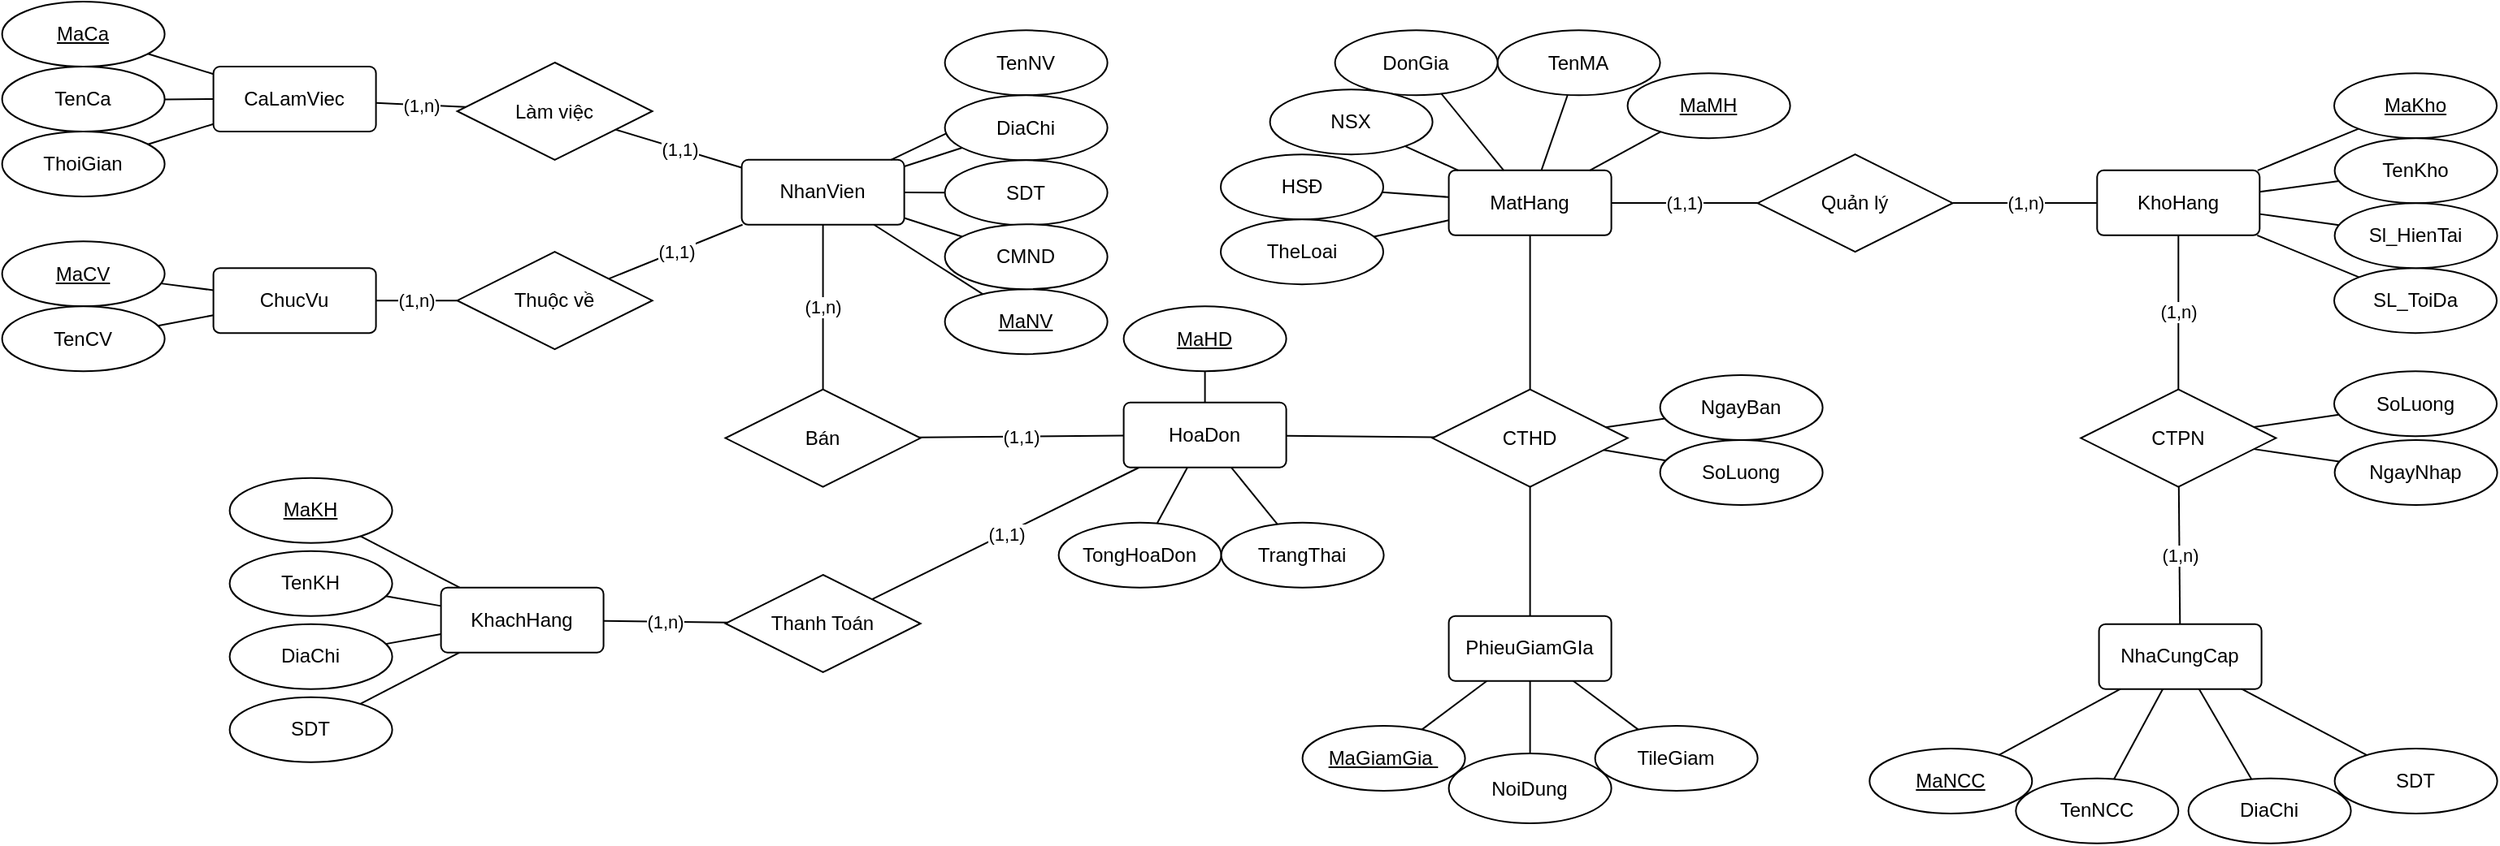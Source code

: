 <mxfile version="16.5.1" type="device"><diagram id="6a1bHGBGVH5mavBtbU1z" name="Page-1"><mxGraphModel dx="3157" dy="431" grid="1" gridSize="10" guides="1" tooltips="1" connect="1" arrows="1" fold="1" page="1" pageScale="1" pageWidth="850" pageHeight="1100" math="0" shadow="0"><root><mxCell id="0"/><mxCell id="1" parent="0"/><mxCell id="poZt6NunCKHWM1fJ1-xE-1" value="(1,n)" style="rounded=0;orthogonalLoop=1;jettySize=auto;html=1;endArrow=none;endFill=0;" edge="1" parent="1" source="poZt6NunCKHWM1fJ1-xE-3" target="poZt6NunCKHWM1fJ1-xE-11"><mxGeometry relative="1" as="geometry"/></mxCell><mxCell id="poZt6NunCKHWM1fJ1-xE-2" value="(1,1)" style="edgeStyle=none;rounded=0;orthogonalLoop=1;jettySize=auto;html=1;endArrow=none;endFill=0;" edge="1" parent="1" source="poZt6NunCKHWM1fJ1-xE-3" target="poZt6NunCKHWM1fJ1-xE-21"><mxGeometry relative="1" as="geometry"/></mxCell><mxCell id="poZt6NunCKHWM1fJ1-xE-3" value="NhanVien" style="rounded=1;arcSize=10;whiteSpace=wrap;html=1;align=center;" vertex="1" parent="1"><mxGeometry x="130.3" y="1507.39" width="100" height="40" as="geometry"/></mxCell><mxCell id="poZt6NunCKHWM1fJ1-xE-4" value="(1,n)" style="edgeStyle=none;rounded=0;orthogonalLoop=1;jettySize=auto;html=1;endArrow=none;endFill=0;" edge="1" parent="1" source="poZt6NunCKHWM1fJ1-xE-5" target="poZt6NunCKHWM1fJ1-xE-7"><mxGeometry relative="1" as="geometry"><mxPoint x="-42.201" y="1579.999" as="targetPoint"/></mxGeometry></mxCell><mxCell id="poZt6NunCKHWM1fJ1-xE-5" value="ChucVu" style="rounded=1;arcSize=10;whiteSpace=wrap;html=1;align=center;" vertex="1" parent="1"><mxGeometry x="-194.7" y="1574.07" width="100" height="40" as="geometry"/></mxCell><mxCell id="poZt6NunCKHWM1fJ1-xE-6" value="(1,1)" style="edgeStyle=none;rounded=0;orthogonalLoop=1;jettySize=auto;html=1;endArrow=none;endFill=0;" edge="1" parent="1" source="poZt6NunCKHWM1fJ1-xE-7" target="poZt6NunCKHWM1fJ1-xE-3"><mxGeometry relative="1" as="geometry"/></mxCell><mxCell id="poZt6NunCKHWM1fJ1-xE-7" value="Thuộc về" style="shape=rhombus;perimeter=rhombusPerimeter;whiteSpace=wrap;html=1;align=center;" vertex="1" parent="1"><mxGeometry x="-44.7" y="1564.07" width="120" height="60" as="geometry"/></mxCell><mxCell id="poZt6NunCKHWM1fJ1-xE-8" style="edgeStyle=none;rounded=0;orthogonalLoop=1;jettySize=auto;html=1;endArrow=none;endFill=0;" edge="1" parent="1" source="poZt6NunCKHWM1fJ1-xE-9" target="poZt6NunCKHWM1fJ1-xE-18"><mxGeometry relative="1" as="geometry"><mxPoint x="556.039" y="1664.071" as="targetPoint"/></mxGeometry></mxCell><mxCell id="poZt6NunCKHWM1fJ1-xE-9" value="HoaDon" style="rounded=1;arcSize=10;whiteSpace=wrap;html=1;align=center;" vertex="1" parent="1"><mxGeometry x="365.3" y="1656.88" width="100" height="40" as="geometry"/></mxCell><mxCell id="poZt6NunCKHWM1fJ1-xE-10" value="(1,1)" style="edgeStyle=none;rounded=0;orthogonalLoop=1;jettySize=auto;html=1;endArrow=none;endFill=0;" edge="1" parent="1" source="poZt6NunCKHWM1fJ1-xE-11" target="poZt6NunCKHWM1fJ1-xE-9"><mxGeometry relative="1" as="geometry"/></mxCell><mxCell id="poZt6NunCKHWM1fJ1-xE-11" value="Bán" style="shape=rhombus;perimeter=rhombusPerimeter;whiteSpace=wrap;html=1;align=center;" vertex="1" parent="1"><mxGeometry x="120.3" y="1648.8" width="120" height="60" as="geometry"/></mxCell><mxCell id="poZt6NunCKHWM1fJ1-xE-12" value="(1,1)" style="edgeStyle=none;rounded=0;orthogonalLoop=1;jettySize=auto;html=1;endArrow=none;endFill=0;" edge="1" parent="1" source="poZt6NunCKHWM1fJ1-xE-13" target="poZt6NunCKHWM1fJ1-xE-9"><mxGeometry relative="1" as="geometry"><mxPoint x="320.3" y="2010" as="sourcePoint"/></mxGeometry></mxCell><mxCell id="poZt6NunCKHWM1fJ1-xE-13" value="Thanh Toán" style="shape=rhombus;perimeter=rhombusPerimeter;whiteSpace=wrap;html=1;align=center;" vertex="1" parent="1"><mxGeometry x="120.3" y="1763" width="120" height="60" as="geometry"/></mxCell><mxCell id="poZt6NunCKHWM1fJ1-xE-14" value="(1,n)" style="edgeStyle=none;rounded=0;orthogonalLoop=1;jettySize=auto;html=1;endArrow=none;endFill=0;" edge="1" parent="1" source="poZt6NunCKHWM1fJ1-xE-15" target="poZt6NunCKHWM1fJ1-xE-13"><mxGeometry relative="1" as="geometry"/></mxCell><mxCell id="poZt6NunCKHWM1fJ1-xE-15" value="KhachHang" style="rounded=1;arcSize=10;whiteSpace=wrap;html=1;align=center;" vertex="1" parent="1"><mxGeometry x="-54.7" y="1770.84" width="100" height="40" as="geometry"/></mxCell><mxCell id="poZt6NunCKHWM1fJ1-xE-81" value="(1,1)" style="edgeStyle=none;rounded=0;orthogonalLoop=1;jettySize=auto;html=1;endArrow=none;endFill=0;" edge="1" parent="1" source="poZt6NunCKHWM1fJ1-xE-16" target="poZt6NunCKHWM1fJ1-xE-80"><mxGeometry relative="1" as="geometry"/></mxCell><mxCell id="poZt6NunCKHWM1fJ1-xE-16" value="MatHang" style="rounded=1;arcSize=10;whiteSpace=wrap;html=1;align=center;" vertex="1" parent="1"><mxGeometry x="565.3" y="1513.92" width="100" height="40" as="geometry"/></mxCell><mxCell id="poZt6NunCKHWM1fJ1-xE-17" style="edgeStyle=none;rounded=0;orthogonalLoop=1;jettySize=auto;html=1;endArrow=none;endFill=0;" edge="1" parent="1" source="poZt6NunCKHWM1fJ1-xE-18" target="poZt6NunCKHWM1fJ1-xE-16"><mxGeometry relative="1" as="geometry"/></mxCell><mxCell id="poZt6NunCKHWM1fJ1-xE-18" value="CTHD" style="shape=rhombus;perimeter=rhombusPerimeter;whiteSpace=wrap;html=1;align=center;" vertex="1" parent="1"><mxGeometry x="555.3" y="1648.8" width="120" height="60" as="geometry"/></mxCell><mxCell id="poZt6NunCKHWM1fJ1-xE-19" value="CaLamViec" style="rounded=1;arcSize=10;whiteSpace=wrap;html=1;align=center;" vertex="1" parent="1"><mxGeometry x="-194.7" y="1450" width="100" height="40" as="geometry"/></mxCell><mxCell id="poZt6NunCKHWM1fJ1-xE-20" value="(1,n)" style="edgeStyle=none;rounded=0;orthogonalLoop=1;jettySize=auto;html=1;endArrow=none;endFill=0;" edge="1" parent="1" source="poZt6NunCKHWM1fJ1-xE-21" target="poZt6NunCKHWM1fJ1-xE-19"><mxGeometry relative="1" as="geometry"/></mxCell><mxCell id="poZt6NunCKHWM1fJ1-xE-21" value="Làm việc" style="shape=rhombus;perimeter=rhombusPerimeter;whiteSpace=wrap;html=1;align=center;" vertex="1" parent="1"><mxGeometry x="-44.7" y="1447.5" width="120" height="60" as="geometry"/></mxCell><mxCell id="poZt6NunCKHWM1fJ1-xE-22" style="edgeStyle=none;rounded=0;orthogonalLoop=1;jettySize=auto;html=1;endArrow=none;endFill=0;" edge="1" parent="1" source="poZt6NunCKHWM1fJ1-xE-23" target="poZt6NunCKHWM1fJ1-xE-5"><mxGeometry relative="1" as="geometry"/></mxCell><mxCell id="poZt6NunCKHWM1fJ1-xE-23" value="MaCV" style="ellipse;whiteSpace=wrap;html=1;align=center;fontStyle=4" vertex="1" parent="1"><mxGeometry x="-324.7" y="1557.6" width="100" height="40" as="geometry"/></mxCell><mxCell id="poZt6NunCKHWM1fJ1-xE-24" style="edgeStyle=none;rounded=0;orthogonalLoop=1;jettySize=auto;html=1;endArrow=none;endFill=0;" edge="1" parent="1" source="poZt6NunCKHWM1fJ1-xE-25" target="poZt6NunCKHWM1fJ1-xE-5"><mxGeometry relative="1" as="geometry"><mxPoint x="-154.114" y="1602.341" as="sourcePoint"/></mxGeometry></mxCell><mxCell id="poZt6NunCKHWM1fJ1-xE-25" value="TenCV" style="ellipse;whiteSpace=wrap;html=1;align=center;" vertex="1" parent="1"><mxGeometry x="-324.7" y="1597.6" width="100" height="40" as="geometry"/></mxCell><mxCell id="poZt6NunCKHWM1fJ1-xE-26" style="edgeStyle=none;rounded=0;orthogonalLoop=1;jettySize=auto;html=1;endArrow=none;endFill=0;" edge="1" parent="1" source="poZt6NunCKHWM1fJ1-xE-27" target="poZt6NunCKHWM1fJ1-xE-19"><mxGeometry relative="1" as="geometry"/></mxCell><mxCell id="poZt6NunCKHWM1fJ1-xE-27" value="ThoiGian" style="ellipse;whiteSpace=wrap;html=1;align=center;" vertex="1" parent="1"><mxGeometry x="-324.7" y="1490" width="100" height="40" as="geometry"/></mxCell><mxCell id="poZt6NunCKHWM1fJ1-xE-28" style="edgeStyle=none;rounded=0;orthogonalLoop=1;jettySize=auto;html=1;endArrow=none;endFill=0;" edge="1" parent="1" source="poZt6NunCKHWM1fJ1-xE-29" target="poZt6NunCKHWM1fJ1-xE-19"><mxGeometry relative="1" as="geometry"/></mxCell><mxCell id="poZt6NunCKHWM1fJ1-xE-29" value="TenCa" style="ellipse;whiteSpace=wrap;html=1;align=center;" vertex="1" parent="1"><mxGeometry x="-324.7" y="1450" width="100" height="40" as="geometry"/></mxCell><mxCell id="poZt6NunCKHWM1fJ1-xE-30" style="edgeStyle=none;rounded=0;orthogonalLoop=1;jettySize=auto;html=1;exitX=0.5;exitY=1;exitDx=0;exitDy=0;endArrow=none;endFill=0;" edge="1" parent="1" source="poZt6NunCKHWM1fJ1-xE-31" target="poZt6NunCKHWM1fJ1-xE-3"><mxGeometry relative="1" as="geometry"><mxPoint x="250.96" y="1355.91" as="targetPoint"/></mxGeometry></mxCell><mxCell id="poZt6NunCKHWM1fJ1-xE-31" value="TenNV" style="ellipse;whiteSpace=wrap;html=1;align=center;" vertex="1" parent="1"><mxGeometry x="255.3" y="1427.68" width="100" height="40" as="geometry"/></mxCell><mxCell id="poZt6NunCKHWM1fJ1-xE-32" style="edgeStyle=none;rounded=0;orthogonalLoop=1;jettySize=auto;html=1;endArrow=none;endFill=0;" edge="1" parent="1" source="poZt6NunCKHWM1fJ1-xE-33" target="poZt6NunCKHWM1fJ1-xE-3"><mxGeometry relative="1" as="geometry"/></mxCell><mxCell id="poZt6NunCKHWM1fJ1-xE-33" value="MaNV" style="ellipse;whiteSpace=wrap;html=1;align=center;fontStyle=4" vertex="1" parent="1"><mxGeometry x="255.3" y="1587.1" width="100" height="40" as="geometry"/></mxCell><mxCell id="poZt6NunCKHWM1fJ1-xE-34" style="edgeStyle=none;rounded=0;orthogonalLoop=1;jettySize=auto;html=1;endArrow=none;endFill=0;" edge="1" parent="1" source="poZt6NunCKHWM1fJ1-xE-35" target="poZt6NunCKHWM1fJ1-xE-3"><mxGeometry relative="1" as="geometry"/></mxCell><mxCell id="poZt6NunCKHWM1fJ1-xE-35" value="DiaChi&lt;span style=&quot;color: rgba(0 , 0 , 0 , 0) ; font-family: monospace ; font-size: 0px&quot;&gt;%3CmxGraphModel%3E%3Croot%3E%3CmxCell%20id%3D%220%22%2F%3E%3CmxCell%20id%3D%221%22%20parent%3D%220%22%2F%3E%3CmxCell%20id%3D%222%22%20value%3D%22MaNV%22%20style%3D%22ellipse%3BwhiteSpace%3Dwrap%3Bhtml%3D1%3Balign%3Dcenter%3B%22%20vertex%3D%221%22%20parent%3D%221%22%3E%3CmxGeometry%20x%3D%22-270%22%20y%3D%22290%22%20width%3D%22100%22%20height%3D%2240%22%20as%3D%22geometry%22%2F%3E%3C%2FmxCell%3E%3C%2Froot%3E%3C%2FmxGraphModel%3E&lt;/span&gt;" style="ellipse;whiteSpace=wrap;html=1;align=center;" vertex="1" parent="1"><mxGeometry x="255.3" y="1467.68" width="100" height="40" as="geometry"/></mxCell><mxCell id="poZt6NunCKHWM1fJ1-xE-36" style="edgeStyle=none;rounded=0;orthogonalLoop=1;jettySize=auto;html=1;endArrow=none;endFill=0;" edge="1" parent="1" source="poZt6NunCKHWM1fJ1-xE-37" target="poZt6NunCKHWM1fJ1-xE-3"><mxGeometry relative="1" as="geometry"/></mxCell><mxCell id="poZt6NunCKHWM1fJ1-xE-37" value="SDT" style="ellipse;whiteSpace=wrap;html=1;align=center;" vertex="1" parent="1"><mxGeometry x="255.3" y="1507.68" width="100" height="40" as="geometry"/></mxCell><mxCell id="poZt6NunCKHWM1fJ1-xE-38" style="edgeStyle=none;rounded=0;orthogonalLoop=1;jettySize=auto;html=1;endArrow=none;endFill=0;" edge="1" parent="1" source="poZt6NunCKHWM1fJ1-xE-39" target="poZt6NunCKHWM1fJ1-xE-15"><mxGeometry relative="1" as="geometry"/></mxCell><mxCell id="poZt6NunCKHWM1fJ1-xE-39" value="MaKH" style="ellipse;whiteSpace=wrap;html=1;align=center;fontStyle=4" vertex="1" parent="1"><mxGeometry x="-184.7" y="1703.34" width="100" height="40" as="geometry"/></mxCell><mxCell id="poZt6NunCKHWM1fJ1-xE-40" style="edgeStyle=none;rounded=0;orthogonalLoop=1;jettySize=auto;html=1;endArrow=none;endFill=0;" edge="1" parent="1" source="poZt6NunCKHWM1fJ1-xE-41" target="poZt6NunCKHWM1fJ1-xE-15"><mxGeometry relative="1" as="geometry"/></mxCell><mxCell id="poZt6NunCKHWM1fJ1-xE-41" value="TenKH" style="ellipse;whiteSpace=wrap;html=1;align=center;" vertex="1" parent="1"><mxGeometry x="-184.7" y="1748.34" width="100" height="40" as="geometry"/></mxCell><mxCell id="poZt6NunCKHWM1fJ1-xE-42" style="edgeStyle=none;rounded=0;orthogonalLoop=1;jettySize=auto;html=1;endArrow=none;endFill=0;" edge="1" parent="1" source="poZt6NunCKHWM1fJ1-xE-43" target="poZt6NunCKHWM1fJ1-xE-15"><mxGeometry relative="1" as="geometry"/></mxCell><mxCell id="poZt6NunCKHWM1fJ1-xE-43" value="DiaChi&lt;span style=&quot;color: rgba(0 , 0 , 0 , 0) ; font-family: monospace ; font-size: 0px&quot;&gt;%3CmxGraphModel%3E%3Croot%3E%3CmxCell%20id%3D%220%22%2F%3E%3CmxCell%20id%3D%221%22%20parent%3D%220%22%2F%3E%3CmxCell%20id%3D%222%22%20value%3D%22MaNV%22%20style%3D%22ellipse%3BwhiteSpace%3Dwrap%3Bhtml%3D1%3Balign%3Dcenter%3B%22%20vertex%3D%221%22%20parent%3D%221%22%3E%3CmxGeometry%20x%3D%22-270%22%20y%3D%22290%22%20width%3D%22100%22%20height%3D%2240%22%20as%3D%22geometry%22%2F%3E%3C%2FmxCell%3E%3C%2Froot%3E%3C%2FmxGraphModel%3E&lt;/span&gt;" style="ellipse;whiteSpace=wrap;html=1;align=center;" vertex="1" parent="1"><mxGeometry x="-184.7" y="1793.34" width="100" height="40" as="geometry"/></mxCell><mxCell id="poZt6NunCKHWM1fJ1-xE-44" style="edgeStyle=none;rounded=0;orthogonalLoop=1;jettySize=auto;html=1;endArrow=none;endFill=0;" edge="1" parent="1" source="poZt6NunCKHWM1fJ1-xE-45" target="poZt6NunCKHWM1fJ1-xE-15"><mxGeometry relative="1" as="geometry"/></mxCell><mxCell id="poZt6NunCKHWM1fJ1-xE-45" value="SDT" style="ellipse;whiteSpace=wrap;html=1;align=center;" vertex="1" parent="1"><mxGeometry x="-184.7" y="1838.34" width="100" height="40" as="geometry"/></mxCell><mxCell id="poZt6NunCKHWM1fJ1-xE-46" style="edgeStyle=none;rounded=0;orthogonalLoop=1;jettySize=auto;html=1;endArrow=none;endFill=0;" edge="1" parent="1" source="poZt6NunCKHWM1fJ1-xE-47" target="poZt6NunCKHWM1fJ1-xE-18"><mxGeometry relative="1" as="geometry"/></mxCell><mxCell id="poZt6NunCKHWM1fJ1-xE-47" value="SoLuong" style="ellipse;whiteSpace=wrap;html=1;align=center;" vertex="1" parent="1"><mxGeometry x="695.3" y="1680" width="100" height="40" as="geometry"/></mxCell><mxCell id="poZt6NunCKHWM1fJ1-xE-48" style="edgeStyle=none;rounded=0;orthogonalLoop=1;jettySize=auto;html=1;endArrow=none;endFill=0;" edge="1" parent="1" source="poZt6NunCKHWM1fJ1-xE-49" target="poZt6NunCKHWM1fJ1-xE-18"><mxGeometry relative="1" as="geometry"/></mxCell><mxCell id="poZt6NunCKHWM1fJ1-xE-49" value="NgayBan" style="ellipse;whiteSpace=wrap;html=1;align=center;" vertex="1" parent="1"><mxGeometry x="695.3" y="1640.0" width="100" height="40" as="geometry"/></mxCell><mxCell id="poZt6NunCKHWM1fJ1-xE-50" style="edgeStyle=none;rounded=0;orthogonalLoop=1;jettySize=auto;html=1;endArrow=none;endFill=0;" edge="1" parent="1" source="poZt6NunCKHWM1fJ1-xE-51" target="poZt6NunCKHWM1fJ1-xE-16"><mxGeometry relative="1" as="geometry"><mxPoint x="504.154" y="1385.767" as="sourcePoint"/></mxGeometry></mxCell><mxCell id="poZt6NunCKHWM1fJ1-xE-51" value="MaMH" style="ellipse;whiteSpace=wrap;html=1;align=center;fontStyle=4" vertex="1" parent="1"><mxGeometry x="675.3" y="1454.07" width="100" height="40" as="geometry"/></mxCell><mxCell id="poZt6NunCKHWM1fJ1-xE-52" style="edgeStyle=none;rounded=0;orthogonalLoop=1;jettySize=auto;html=1;endArrow=none;endFill=0;" edge="1" parent="1" source="poZt6NunCKHWM1fJ1-xE-53" target="poZt6NunCKHWM1fJ1-xE-16"><mxGeometry relative="1" as="geometry"><mxPoint x="554.15" y="1600.327" as="sourcePoint"/></mxGeometry></mxCell><mxCell id="poZt6NunCKHWM1fJ1-xE-53" value="TenMA" style="ellipse;whiteSpace=wrap;html=1;align=center;" vertex="1" parent="1"><mxGeometry x="595.3" y="1427.68" width="100" height="40" as="geometry"/></mxCell><mxCell id="poZt6NunCKHWM1fJ1-xE-54" style="edgeStyle=none;rounded=0;orthogonalLoop=1;jettySize=auto;html=1;endArrow=none;endFill=0;" edge="1" parent="1" source="poZt6NunCKHWM1fJ1-xE-70" target="poZt6NunCKHWM1fJ1-xE-9"><mxGeometry relative="1" as="geometry"><mxPoint x="447.95" y="1625.637" as="sourcePoint"/></mxGeometry></mxCell><mxCell id="poZt6NunCKHWM1fJ1-xE-55" style="edgeStyle=none;rounded=0;orthogonalLoop=1;jettySize=auto;html=1;endArrow=none;endFill=0;" edge="1" parent="1" source="poZt6NunCKHWM1fJ1-xE-56" target="poZt6NunCKHWM1fJ1-xE-16"><mxGeometry relative="1" as="geometry"><mxPoint x="641.016" y="1500.131" as="sourcePoint"/></mxGeometry></mxCell><mxCell id="poZt6NunCKHWM1fJ1-xE-56" value="DonGia" style="ellipse;whiteSpace=wrap;html=1;align=center;" vertex="1" parent="1"><mxGeometry x="495.3" y="1427.68" width="100" height="40" as="geometry"/></mxCell><mxCell id="poZt6NunCKHWM1fJ1-xE-57" style="edgeStyle=none;rounded=0;orthogonalLoop=1;jettySize=auto;html=1;endArrow=none;endFill=0;" edge="1" parent="1" source="poZt6NunCKHWM1fJ1-xE-58" target="poZt6NunCKHWM1fJ1-xE-3"><mxGeometry relative="1" as="geometry"><mxPoint x="291.277" y="1347.531" as="sourcePoint"/></mxGeometry></mxCell><mxCell id="poZt6NunCKHWM1fJ1-xE-58" value="CMND" style="ellipse;whiteSpace=wrap;html=1;align=center;" vertex="1" parent="1"><mxGeometry x="255.3" y="1547.1" width="100" height="40" as="geometry"/></mxCell><mxCell id="poZt6NunCKHWM1fJ1-xE-59" style="rounded=0;orthogonalLoop=1;jettySize=auto;html=1;endArrow=none;endFill=0;" edge="1" parent="1" source="poZt6NunCKHWM1fJ1-xE-60" target="poZt6NunCKHWM1fJ1-xE-19"><mxGeometry relative="1" as="geometry"/></mxCell><mxCell id="poZt6NunCKHWM1fJ1-xE-60" value="MaCa" style="ellipse;whiteSpace=wrap;html=1;align=center;fontStyle=4" vertex="1" parent="1"><mxGeometry x="-324.7" y="1410" width="100" height="40" as="geometry"/></mxCell><mxCell id="poZt6NunCKHWM1fJ1-xE-62" style="edgeStyle=none;rounded=0;orthogonalLoop=1;jettySize=auto;html=1;endArrow=none;endFill=0;" edge="1" parent="1" source="poZt6NunCKHWM1fJ1-xE-63" target="poZt6NunCKHWM1fJ1-xE-18"><mxGeometry relative="1" as="geometry"/></mxCell><mxCell id="poZt6NunCKHWM1fJ1-xE-63" value="PhieuGiamGIa" style="rounded=1;arcSize=10;whiteSpace=wrap;html=1;align=center;" vertex="1" parent="1"><mxGeometry x="565.3" y="1788.34" width="100" height="40" as="geometry"/></mxCell><mxCell id="poZt6NunCKHWM1fJ1-xE-64" style="edgeStyle=none;rounded=0;orthogonalLoop=1;jettySize=auto;html=1;endArrow=none;endFill=0;" edge="1" parent="1" source="poZt6NunCKHWM1fJ1-xE-65" target="poZt6NunCKHWM1fJ1-xE-63"><mxGeometry relative="1" as="geometry"><mxPoint x="695.3" y="1790.158" as="targetPoint"/></mxGeometry></mxCell><mxCell id="poZt6NunCKHWM1fJ1-xE-65" value="MaGiamGia&amp;nbsp;" style="ellipse;whiteSpace=wrap;html=1;align=center;fontStyle=4" vertex="1" parent="1"><mxGeometry x="475.3" y="1856" width="100" height="40" as="geometry"/></mxCell><mxCell id="poZt6NunCKHWM1fJ1-xE-66" style="edgeStyle=none;rounded=0;orthogonalLoop=1;jettySize=auto;html=1;endArrow=none;endFill=0;" edge="1" parent="1" source="poZt6NunCKHWM1fJ1-xE-67" target="poZt6NunCKHWM1fJ1-xE-63"><mxGeometry relative="1" as="geometry"><mxPoint x="695.3" y="1808.34" as="targetPoint"/></mxGeometry></mxCell><mxCell id="poZt6NunCKHWM1fJ1-xE-67" value="NoiDung" style="ellipse;whiteSpace=wrap;html=1;align=center;" vertex="1" parent="1"><mxGeometry x="565.3" y="1873" width="100" height="43" as="geometry"/></mxCell><mxCell id="poZt6NunCKHWM1fJ1-xE-68" style="edgeStyle=none;rounded=0;orthogonalLoop=1;jettySize=auto;html=1;endArrow=none;endFill=0;" edge="1" parent="1" source="poZt6NunCKHWM1fJ1-xE-69" target="poZt6NunCKHWM1fJ1-xE-63"><mxGeometry relative="1" as="geometry"><mxPoint x="695.3" y="1827.204" as="targetPoint"/></mxGeometry></mxCell><mxCell id="poZt6NunCKHWM1fJ1-xE-69" value="TileGiam" style="ellipse;whiteSpace=wrap;html=1;align=center;" vertex="1" parent="1"><mxGeometry x="655.3" y="1856" width="100" height="40" as="geometry"/></mxCell><mxCell id="poZt6NunCKHWM1fJ1-xE-70" value="MaHD" style="ellipse;whiteSpace=wrap;html=1;align=center;fontStyle=4" vertex="1" parent="1"><mxGeometry x="365.3" y="1597.6" width="100" height="40" as="geometry"/></mxCell><mxCell id="poZt6NunCKHWM1fJ1-xE-71" style="rounded=0;orthogonalLoop=1;jettySize=auto;html=1;endArrow=none;endFill=0;" edge="1" parent="1" source="poZt6NunCKHWM1fJ1-xE-72" target="poZt6NunCKHWM1fJ1-xE-9"><mxGeometry relative="1" as="geometry"/></mxCell><mxCell id="poZt6NunCKHWM1fJ1-xE-72" value="TongHoaDon" style="ellipse;whiteSpace=wrap;html=1;align=center;" vertex="1" parent="1"><mxGeometry x="325.3" y="1730.84" width="100" height="40" as="geometry"/></mxCell><mxCell id="poZt6NunCKHWM1fJ1-xE-73" style="edgeStyle=none;rounded=0;orthogonalLoop=1;jettySize=auto;html=1;endArrow=none;endFill=0;" edge="1" parent="1" source="poZt6NunCKHWM1fJ1-xE-74" target="poZt6NunCKHWM1fJ1-xE-9"><mxGeometry relative="1" as="geometry"/></mxCell><mxCell id="poZt6NunCKHWM1fJ1-xE-74" value="TrangThai" style="ellipse;whiteSpace=wrap;html=1;align=center;" vertex="1" parent="1"><mxGeometry x="425.3" y="1730.84" width="100" height="40" as="geometry"/></mxCell><mxCell id="poZt6NunCKHWM1fJ1-xE-78" style="edgeStyle=none;rounded=0;orthogonalLoop=1;jettySize=auto;html=1;endArrow=none;endFill=0;" edge="1" parent="1" source="poZt6NunCKHWM1fJ1-xE-75" target="poZt6NunCKHWM1fJ1-xE-16"><mxGeometry relative="1" as="geometry"/></mxCell><mxCell id="poZt6NunCKHWM1fJ1-xE-75" value="HSĐ" style="ellipse;whiteSpace=wrap;html=1;align=center;" vertex="1" parent="1"><mxGeometry x="425" y="1504.07" width="100" height="40" as="geometry"/></mxCell><mxCell id="poZt6NunCKHWM1fJ1-xE-77" style="rounded=0;orthogonalLoop=1;jettySize=auto;html=1;endArrow=none;endFill=0;" edge="1" parent="1" source="poZt6NunCKHWM1fJ1-xE-76" target="poZt6NunCKHWM1fJ1-xE-16"><mxGeometry relative="1" as="geometry"/></mxCell><mxCell id="poZt6NunCKHWM1fJ1-xE-76" value="NSX" style="ellipse;whiteSpace=wrap;html=1;align=center;" vertex="1" parent="1"><mxGeometry x="455.3" y="1464.07" width="100" height="40" as="geometry"/></mxCell><mxCell id="poZt6NunCKHWM1fJ1-xE-79" value="KhoHang" style="rounded=1;arcSize=10;whiteSpace=wrap;html=1;align=center;" vertex="1" parent="1"><mxGeometry x="964.15" y="1513.92" width="100" height="40" as="geometry"/></mxCell><mxCell id="poZt6NunCKHWM1fJ1-xE-83" value="(1,n)" style="edgeStyle=none;rounded=0;orthogonalLoop=1;jettySize=auto;html=1;endArrow=none;endFill=0;" edge="1" parent="1" source="poZt6NunCKHWM1fJ1-xE-80" target="poZt6NunCKHWM1fJ1-xE-79"><mxGeometry relative="1" as="geometry"/></mxCell><mxCell id="poZt6NunCKHWM1fJ1-xE-80" value="Quản lý" style="shape=rhombus;perimeter=rhombusPerimeter;whiteSpace=wrap;html=1;align=center;" vertex="1" parent="1"><mxGeometry x="755.3" y="1504.07" width="120" height="60" as="geometry"/></mxCell><mxCell id="poZt6NunCKHWM1fJ1-xE-94" value="(1,n)" style="edgeStyle=none;rounded=0;orthogonalLoop=1;jettySize=auto;html=1;endArrow=none;endFill=0;" edge="1" parent="1" source="poZt6NunCKHWM1fJ1-xE-84" target="poZt6NunCKHWM1fJ1-xE-93"><mxGeometry relative="1" as="geometry"/></mxCell><mxCell id="poZt6NunCKHWM1fJ1-xE-84" value="NhaCungCap" style="rounded=1;arcSize=10;whiteSpace=wrap;html=1;align=center;" vertex="1" parent="1"><mxGeometry x="965.3" y="1793.34" width="100" height="40" as="geometry"/></mxCell><mxCell id="poZt6NunCKHWM1fJ1-xE-85" style="rounded=0;orthogonalLoop=1;jettySize=auto;html=1;endArrow=none;endFill=0;" edge="1" parent="1" source="poZt6NunCKHWM1fJ1-xE-86" target="poZt6NunCKHWM1fJ1-xE-84"><mxGeometry relative="1" as="geometry"/></mxCell><mxCell id="poZt6NunCKHWM1fJ1-xE-86" value="MaNCC" style="ellipse;whiteSpace=wrap;html=1;align=center;fontStyle=4" vertex="1" parent="1"><mxGeometry x="824.15" y="1870" width="100" height="40" as="geometry"/></mxCell><mxCell id="poZt6NunCKHWM1fJ1-xE-87" style="edgeStyle=none;rounded=0;orthogonalLoop=1;jettySize=auto;html=1;endArrow=none;endFill=0;" edge="1" parent="1" source="poZt6NunCKHWM1fJ1-xE-88" target="poZt6NunCKHWM1fJ1-xE-84"><mxGeometry relative="1" as="geometry"/></mxCell><mxCell id="poZt6NunCKHWM1fJ1-xE-88" value="TenNCC" style="ellipse;whiteSpace=wrap;html=1;align=center;fontStyle=0" vertex="1" parent="1"><mxGeometry x="914.15" y="1888.34" width="100" height="40" as="geometry"/></mxCell><mxCell id="poZt6NunCKHWM1fJ1-xE-89" style="edgeStyle=none;rounded=0;orthogonalLoop=1;jettySize=auto;html=1;endArrow=none;endFill=0;" edge="1" parent="1" source="poZt6NunCKHWM1fJ1-xE-90" target="poZt6NunCKHWM1fJ1-xE-84"><mxGeometry relative="1" as="geometry"><mxPoint x="1035.3" y="1838.34" as="targetPoint"/></mxGeometry></mxCell><mxCell id="poZt6NunCKHWM1fJ1-xE-90" value="DiaChi" style="ellipse;whiteSpace=wrap;html=1;align=center;" vertex="1" parent="1"><mxGeometry x="1020.3" y="1888.34" width="100" height="40" as="geometry"/></mxCell><mxCell id="poZt6NunCKHWM1fJ1-xE-91" style="edgeStyle=none;rounded=0;orthogonalLoop=1;jettySize=auto;html=1;endArrow=none;endFill=0;" edge="1" parent="1" source="poZt6NunCKHWM1fJ1-xE-92" target="poZt6NunCKHWM1fJ1-xE-84"><mxGeometry relative="1" as="geometry"/></mxCell><mxCell id="poZt6NunCKHWM1fJ1-xE-92" value="SDT" style="ellipse;whiteSpace=wrap;html=1;align=center;" vertex="1" parent="1"><mxGeometry x="1110.3" y="1870" width="100" height="40" as="geometry"/></mxCell><mxCell id="poZt6NunCKHWM1fJ1-xE-95" value="(1,n)" style="edgeStyle=none;rounded=0;orthogonalLoop=1;jettySize=auto;html=1;endArrow=none;endFill=0;" edge="1" parent="1" source="poZt6NunCKHWM1fJ1-xE-93" target="poZt6NunCKHWM1fJ1-xE-79"><mxGeometry relative="1" as="geometry"/></mxCell><mxCell id="poZt6NunCKHWM1fJ1-xE-99" style="edgeStyle=none;rounded=0;orthogonalLoop=1;jettySize=auto;html=1;endArrow=none;endFill=0;" edge="1" parent="1" source="poZt6NunCKHWM1fJ1-xE-93" target="poZt6NunCKHWM1fJ1-xE-98"><mxGeometry relative="1" as="geometry"/></mxCell><mxCell id="poZt6NunCKHWM1fJ1-xE-100" style="edgeStyle=none;rounded=0;orthogonalLoop=1;jettySize=auto;html=1;endArrow=none;endFill=0;" edge="1" parent="1" source="poZt6NunCKHWM1fJ1-xE-93" target="poZt6NunCKHWM1fJ1-xE-97"><mxGeometry relative="1" as="geometry"/></mxCell><mxCell id="poZt6NunCKHWM1fJ1-xE-93" value="CTPN" style="shape=rhombus;perimeter=rhombusPerimeter;whiteSpace=wrap;html=1;align=center;" vertex="1" parent="1"><mxGeometry x="954.15" y="1648.8" width="120" height="60" as="geometry"/></mxCell><mxCell id="poZt6NunCKHWM1fJ1-xE-97" value="NgayNhap" style="ellipse;whiteSpace=wrap;html=1;align=center;" vertex="1" parent="1"><mxGeometry x="1110.3" y="1680" width="100" height="40" as="geometry"/></mxCell><mxCell id="poZt6NunCKHWM1fJ1-xE-98" value="SoLuong" style="ellipse;whiteSpace=wrap;html=1;align=center;" vertex="1" parent="1"><mxGeometry x="1110.0" y="1637.6" width="100" height="40" as="geometry"/></mxCell><mxCell id="poZt6NunCKHWM1fJ1-xE-109" style="edgeStyle=none;rounded=0;orthogonalLoop=1;jettySize=auto;html=1;endArrow=none;endFill=0;" edge="1" parent="1" source="poZt6NunCKHWM1fJ1-xE-101" target="poZt6NunCKHWM1fJ1-xE-79"><mxGeometry relative="1" as="geometry"/></mxCell><mxCell id="poZt6NunCKHWM1fJ1-xE-101" value="SL_ToiDa" style="ellipse;whiteSpace=wrap;html=1;align=center;" vertex="1" parent="1"><mxGeometry x="1110" y="1574.07" width="100" height="40" as="geometry"/></mxCell><mxCell id="poZt6NunCKHWM1fJ1-xE-108" style="edgeStyle=none;rounded=0;orthogonalLoop=1;jettySize=auto;html=1;endArrow=none;endFill=0;" edge="1" parent="1" source="poZt6NunCKHWM1fJ1-xE-102" target="poZt6NunCKHWM1fJ1-xE-79"><mxGeometry relative="1" as="geometry"/></mxCell><mxCell id="poZt6NunCKHWM1fJ1-xE-102" value="MaKho" style="ellipse;whiteSpace=wrap;html=1;align=center;fontStyle=4" vertex="1" parent="1"><mxGeometry x="1110.0" y="1454.07" width="100" height="40" as="geometry"/></mxCell><mxCell id="poZt6NunCKHWM1fJ1-xE-106" style="edgeStyle=none;rounded=0;orthogonalLoop=1;jettySize=auto;html=1;endArrow=none;endFill=0;" edge="1" parent="1" source="poZt6NunCKHWM1fJ1-xE-103" target="poZt6NunCKHWM1fJ1-xE-79"><mxGeometry relative="1" as="geometry"/></mxCell><mxCell id="poZt6NunCKHWM1fJ1-xE-103" value="TenKho" style="ellipse;whiteSpace=wrap;html=1;align=center;" vertex="1" parent="1"><mxGeometry x="1110.3" y="1494.07" width="100" height="40" as="geometry"/></mxCell><mxCell id="poZt6NunCKHWM1fJ1-xE-107" style="edgeStyle=none;rounded=0;orthogonalLoop=1;jettySize=auto;html=1;endArrow=none;endFill=0;" edge="1" parent="1" source="poZt6NunCKHWM1fJ1-xE-105" target="poZt6NunCKHWM1fJ1-xE-79"><mxGeometry relative="1" as="geometry"/></mxCell><mxCell id="poZt6NunCKHWM1fJ1-xE-105" value="Sl_HienTai" style="ellipse;whiteSpace=wrap;html=1;align=center;" vertex="1" parent="1"><mxGeometry x="1110.3" y="1534.07" width="100" height="40" as="geometry"/></mxCell><mxCell id="poZt6NunCKHWM1fJ1-xE-111" style="edgeStyle=none;rounded=0;orthogonalLoop=1;jettySize=auto;html=1;endArrow=none;endFill=0;" edge="1" parent="1" source="poZt6NunCKHWM1fJ1-xE-110" target="poZt6NunCKHWM1fJ1-xE-16"><mxGeometry relative="1" as="geometry"/></mxCell><mxCell id="poZt6NunCKHWM1fJ1-xE-110" value="TheLoai" style="ellipse;whiteSpace=wrap;html=1;align=center;" vertex="1" parent="1"><mxGeometry x="425" y="1544.07" width="100" height="40" as="geometry"/></mxCell></root></mxGraphModel></diagram></mxfile>